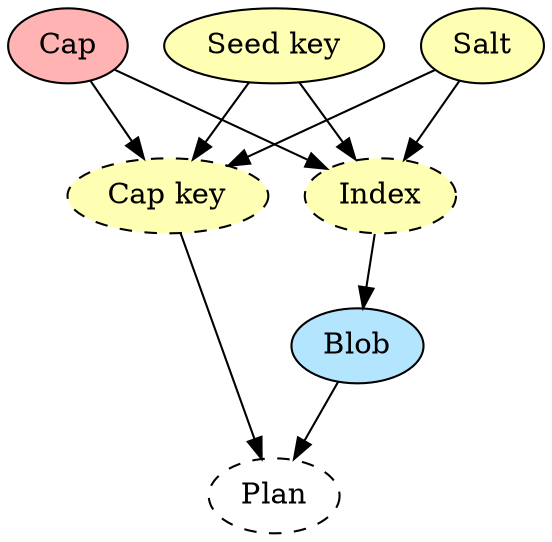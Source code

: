 digraph {
        bgcolor="transparent";

        Cap [style="filled", fillcolor="#FFB3B3"];
        subgraph {
                SeedKey [label="Seed key", style="filled", fillcolor="#FFFFB3"];
                Salt [style="filled", fillcolor="#FFFFB3"];
        }
        CapKey [label="Cap key", style="dashed,filled", fillcolor="#FFFFB3"];
        Index [style="dashed,filled", fillcolor="#FFFFB3"];
        Blob [style="filled", fillcolor="#B3E5FF"]
        Plan [style="dashed"];

        Cap -> CapKey;
        SeedKey -> CapKey;
        Salt -> CapKey;

        Cap -> Index;
        SeedKey -> Index;
        Salt -> Index;

        Index -> Blob;
        Blob -> Plan;
        CapKey -> Plan;
}